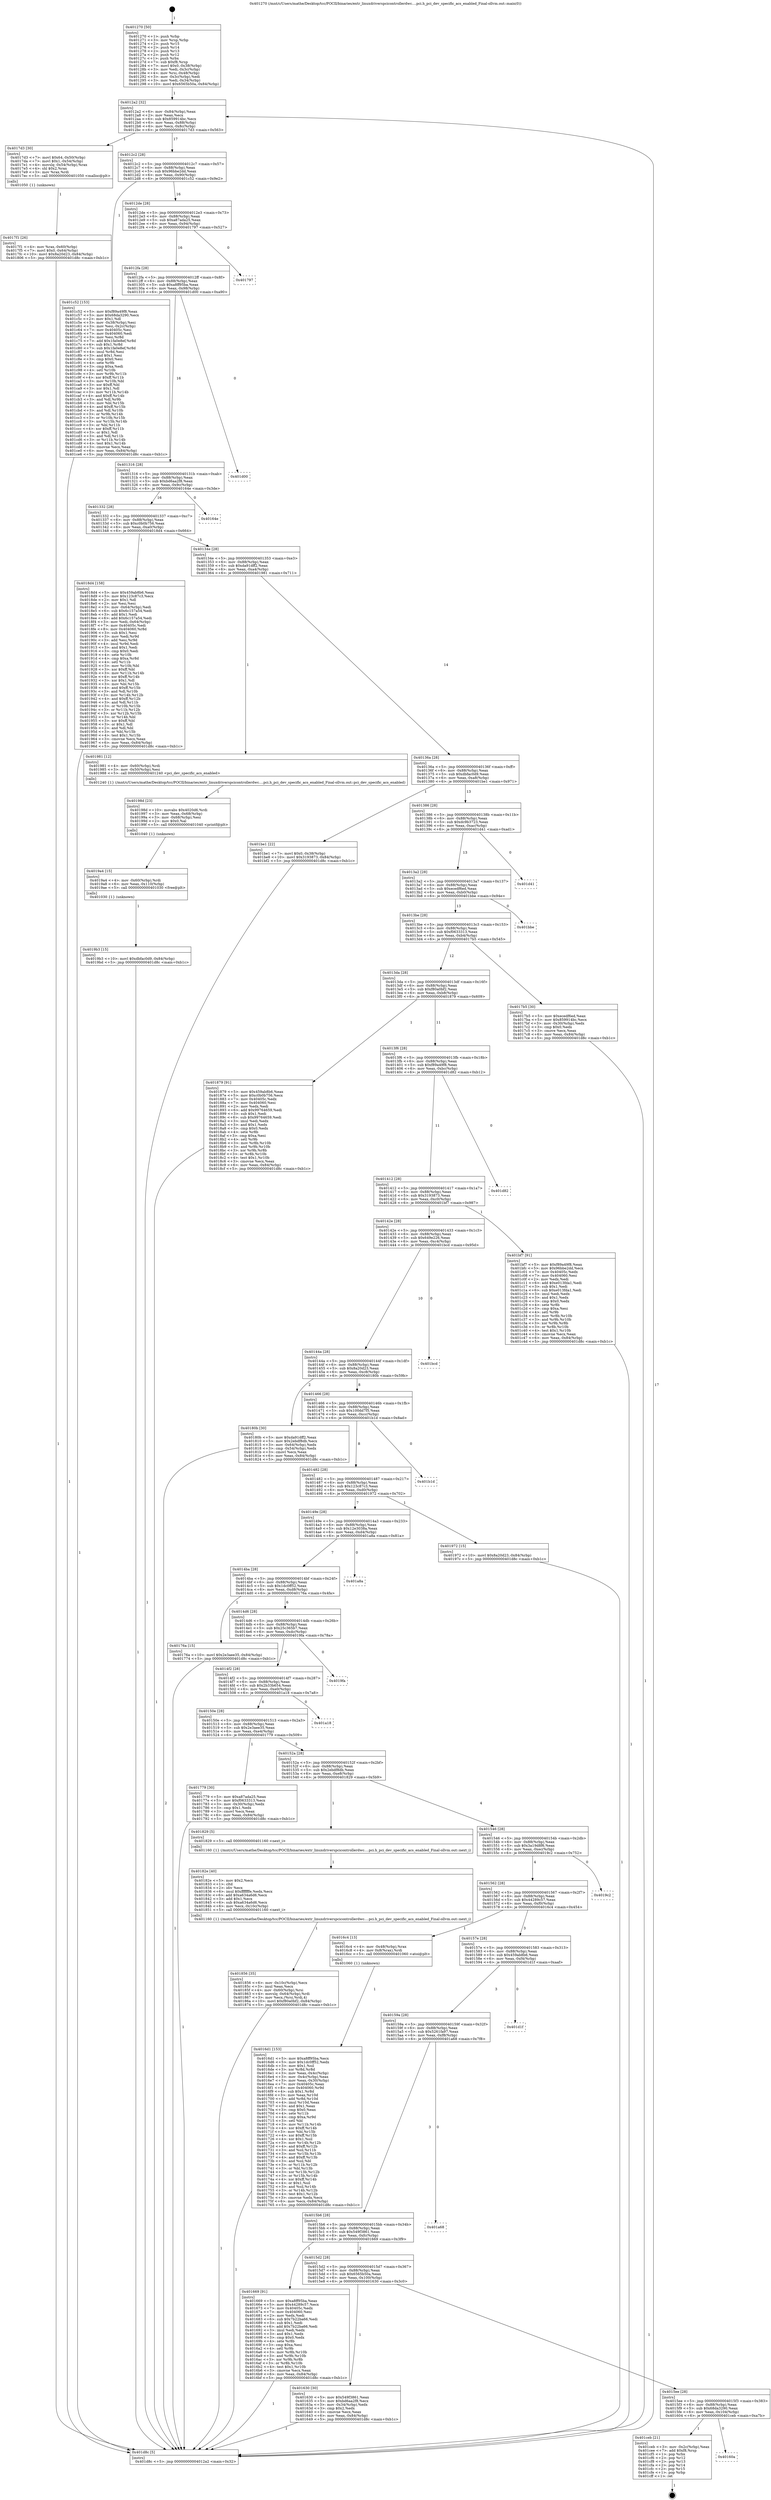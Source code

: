 digraph "0x401270" {
  label = "0x401270 (/mnt/c/Users/mathe/Desktop/tcc/POCII/binaries/extr_linuxdriverspcicontrollerdwc....pci.h_pci_dev_specific_acs_enabled_Final-ollvm.out::main(0))"
  labelloc = "t"
  node[shape=record]

  Entry [label="",width=0.3,height=0.3,shape=circle,fillcolor=black,style=filled]
  "0x4012a2" [label="{
     0x4012a2 [32]\l
     | [instrs]\l
     &nbsp;&nbsp;0x4012a2 \<+6\>: mov -0x84(%rbp),%eax\l
     &nbsp;&nbsp;0x4012a8 \<+2\>: mov %eax,%ecx\l
     &nbsp;&nbsp;0x4012aa \<+6\>: sub $0x859914bc,%ecx\l
     &nbsp;&nbsp;0x4012b0 \<+6\>: mov %eax,-0x88(%rbp)\l
     &nbsp;&nbsp;0x4012b6 \<+6\>: mov %ecx,-0x8c(%rbp)\l
     &nbsp;&nbsp;0x4012bc \<+6\>: je 00000000004017d3 \<main+0x563\>\l
  }"]
  "0x4017d3" [label="{
     0x4017d3 [30]\l
     | [instrs]\l
     &nbsp;&nbsp;0x4017d3 \<+7\>: movl $0x64,-0x50(%rbp)\l
     &nbsp;&nbsp;0x4017da \<+7\>: movl $0x1,-0x54(%rbp)\l
     &nbsp;&nbsp;0x4017e1 \<+4\>: movslq -0x54(%rbp),%rax\l
     &nbsp;&nbsp;0x4017e5 \<+4\>: shl $0x2,%rax\l
     &nbsp;&nbsp;0x4017e9 \<+3\>: mov %rax,%rdi\l
     &nbsp;&nbsp;0x4017ec \<+5\>: call 0000000000401050 \<malloc@plt\>\l
     | [calls]\l
     &nbsp;&nbsp;0x401050 \{1\} (unknown)\l
  }"]
  "0x4012c2" [label="{
     0x4012c2 [28]\l
     | [instrs]\l
     &nbsp;&nbsp;0x4012c2 \<+5\>: jmp 00000000004012c7 \<main+0x57\>\l
     &nbsp;&nbsp;0x4012c7 \<+6\>: mov -0x88(%rbp),%eax\l
     &nbsp;&nbsp;0x4012cd \<+5\>: sub $0x96bbe2dd,%eax\l
     &nbsp;&nbsp;0x4012d2 \<+6\>: mov %eax,-0x90(%rbp)\l
     &nbsp;&nbsp;0x4012d8 \<+6\>: je 0000000000401c52 \<main+0x9e2\>\l
  }"]
  Exit [label="",width=0.3,height=0.3,shape=circle,fillcolor=black,style=filled,peripheries=2]
  "0x401c52" [label="{
     0x401c52 [153]\l
     | [instrs]\l
     &nbsp;&nbsp;0x401c52 \<+5\>: mov $0xf89a49f8,%eax\l
     &nbsp;&nbsp;0x401c57 \<+5\>: mov $0x68da3290,%ecx\l
     &nbsp;&nbsp;0x401c5c \<+2\>: mov $0x1,%dl\l
     &nbsp;&nbsp;0x401c5e \<+3\>: mov -0x38(%rbp),%esi\l
     &nbsp;&nbsp;0x401c61 \<+3\>: mov %esi,-0x2c(%rbp)\l
     &nbsp;&nbsp;0x401c64 \<+7\>: mov 0x40405c,%esi\l
     &nbsp;&nbsp;0x401c6b \<+7\>: mov 0x404060,%edi\l
     &nbsp;&nbsp;0x401c72 \<+3\>: mov %esi,%r8d\l
     &nbsp;&nbsp;0x401c75 \<+7\>: add $0x1fa0e8ef,%r8d\l
     &nbsp;&nbsp;0x401c7c \<+4\>: sub $0x1,%r8d\l
     &nbsp;&nbsp;0x401c80 \<+7\>: sub $0x1fa0e8ef,%r8d\l
     &nbsp;&nbsp;0x401c87 \<+4\>: imul %r8d,%esi\l
     &nbsp;&nbsp;0x401c8b \<+3\>: and $0x1,%esi\l
     &nbsp;&nbsp;0x401c8e \<+3\>: cmp $0x0,%esi\l
     &nbsp;&nbsp;0x401c91 \<+4\>: sete %r9b\l
     &nbsp;&nbsp;0x401c95 \<+3\>: cmp $0xa,%edi\l
     &nbsp;&nbsp;0x401c98 \<+4\>: setl %r10b\l
     &nbsp;&nbsp;0x401c9c \<+3\>: mov %r9b,%r11b\l
     &nbsp;&nbsp;0x401c9f \<+4\>: xor $0xff,%r11b\l
     &nbsp;&nbsp;0x401ca3 \<+3\>: mov %r10b,%bl\l
     &nbsp;&nbsp;0x401ca6 \<+3\>: xor $0xff,%bl\l
     &nbsp;&nbsp;0x401ca9 \<+3\>: xor $0x1,%dl\l
     &nbsp;&nbsp;0x401cac \<+3\>: mov %r11b,%r14b\l
     &nbsp;&nbsp;0x401caf \<+4\>: and $0xff,%r14b\l
     &nbsp;&nbsp;0x401cb3 \<+3\>: and %dl,%r9b\l
     &nbsp;&nbsp;0x401cb6 \<+3\>: mov %bl,%r15b\l
     &nbsp;&nbsp;0x401cb9 \<+4\>: and $0xff,%r15b\l
     &nbsp;&nbsp;0x401cbd \<+3\>: and %dl,%r10b\l
     &nbsp;&nbsp;0x401cc0 \<+3\>: or %r9b,%r14b\l
     &nbsp;&nbsp;0x401cc3 \<+3\>: or %r10b,%r15b\l
     &nbsp;&nbsp;0x401cc6 \<+3\>: xor %r15b,%r14b\l
     &nbsp;&nbsp;0x401cc9 \<+3\>: or %bl,%r11b\l
     &nbsp;&nbsp;0x401ccc \<+4\>: xor $0xff,%r11b\l
     &nbsp;&nbsp;0x401cd0 \<+3\>: or $0x1,%dl\l
     &nbsp;&nbsp;0x401cd3 \<+3\>: and %dl,%r11b\l
     &nbsp;&nbsp;0x401cd6 \<+3\>: or %r11b,%r14b\l
     &nbsp;&nbsp;0x401cd9 \<+4\>: test $0x1,%r14b\l
     &nbsp;&nbsp;0x401cdd \<+3\>: cmovne %ecx,%eax\l
     &nbsp;&nbsp;0x401ce0 \<+6\>: mov %eax,-0x84(%rbp)\l
     &nbsp;&nbsp;0x401ce6 \<+5\>: jmp 0000000000401d8c \<main+0xb1c\>\l
  }"]
  "0x4012de" [label="{
     0x4012de [28]\l
     | [instrs]\l
     &nbsp;&nbsp;0x4012de \<+5\>: jmp 00000000004012e3 \<main+0x73\>\l
     &nbsp;&nbsp;0x4012e3 \<+6\>: mov -0x88(%rbp),%eax\l
     &nbsp;&nbsp;0x4012e9 \<+5\>: sub $0xa87ada25,%eax\l
     &nbsp;&nbsp;0x4012ee \<+6\>: mov %eax,-0x94(%rbp)\l
     &nbsp;&nbsp;0x4012f4 \<+6\>: je 0000000000401797 \<main+0x527\>\l
  }"]
  "0x40160a" [label="{
     0x40160a\l
  }", style=dashed]
  "0x401797" [label="{
     0x401797\l
  }", style=dashed]
  "0x4012fa" [label="{
     0x4012fa [28]\l
     | [instrs]\l
     &nbsp;&nbsp;0x4012fa \<+5\>: jmp 00000000004012ff \<main+0x8f\>\l
     &nbsp;&nbsp;0x4012ff \<+6\>: mov -0x88(%rbp),%eax\l
     &nbsp;&nbsp;0x401305 \<+5\>: sub $0xa8ff95ba,%eax\l
     &nbsp;&nbsp;0x40130a \<+6\>: mov %eax,-0x98(%rbp)\l
     &nbsp;&nbsp;0x401310 \<+6\>: je 0000000000401d00 \<main+0xa90\>\l
  }"]
  "0x401ceb" [label="{
     0x401ceb [21]\l
     | [instrs]\l
     &nbsp;&nbsp;0x401ceb \<+3\>: mov -0x2c(%rbp),%eax\l
     &nbsp;&nbsp;0x401cee \<+7\>: add $0xf8,%rsp\l
     &nbsp;&nbsp;0x401cf5 \<+1\>: pop %rbx\l
     &nbsp;&nbsp;0x401cf6 \<+2\>: pop %r12\l
     &nbsp;&nbsp;0x401cf8 \<+2\>: pop %r13\l
     &nbsp;&nbsp;0x401cfa \<+2\>: pop %r14\l
     &nbsp;&nbsp;0x401cfc \<+2\>: pop %r15\l
     &nbsp;&nbsp;0x401cfe \<+1\>: pop %rbp\l
     &nbsp;&nbsp;0x401cff \<+1\>: ret\l
  }"]
  "0x401d00" [label="{
     0x401d00\l
  }", style=dashed]
  "0x401316" [label="{
     0x401316 [28]\l
     | [instrs]\l
     &nbsp;&nbsp;0x401316 \<+5\>: jmp 000000000040131b \<main+0xab\>\l
     &nbsp;&nbsp;0x40131b \<+6\>: mov -0x88(%rbp),%eax\l
     &nbsp;&nbsp;0x401321 \<+5\>: sub $0xbd6aa2f8,%eax\l
     &nbsp;&nbsp;0x401326 \<+6\>: mov %eax,-0x9c(%rbp)\l
     &nbsp;&nbsp;0x40132c \<+6\>: je 000000000040164e \<main+0x3de\>\l
  }"]
  "0x4019b3" [label="{
     0x4019b3 [15]\l
     | [instrs]\l
     &nbsp;&nbsp;0x4019b3 \<+10\>: movl $0xdbfac0d9,-0x84(%rbp)\l
     &nbsp;&nbsp;0x4019bd \<+5\>: jmp 0000000000401d8c \<main+0xb1c\>\l
  }"]
  "0x40164e" [label="{
     0x40164e\l
  }", style=dashed]
  "0x401332" [label="{
     0x401332 [28]\l
     | [instrs]\l
     &nbsp;&nbsp;0x401332 \<+5\>: jmp 0000000000401337 \<main+0xc7\>\l
     &nbsp;&nbsp;0x401337 \<+6\>: mov -0x88(%rbp),%eax\l
     &nbsp;&nbsp;0x40133d \<+5\>: sub $0xc0b0b756,%eax\l
     &nbsp;&nbsp;0x401342 \<+6\>: mov %eax,-0xa0(%rbp)\l
     &nbsp;&nbsp;0x401348 \<+6\>: je 00000000004018d4 \<main+0x664\>\l
  }"]
  "0x4019a4" [label="{
     0x4019a4 [15]\l
     | [instrs]\l
     &nbsp;&nbsp;0x4019a4 \<+4\>: mov -0x60(%rbp),%rdi\l
     &nbsp;&nbsp;0x4019a8 \<+6\>: mov %eax,-0x110(%rbp)\l
     &nbsp;&nbsp;0x4019ae \<+5\>: call 0000000000401030 \<free@plt\>\l
     | [calls]\l
     &nbsp;&nbsp;0x401030 \{1\} (unknown)\l
  }"]
  "0x4018d4" [label="{
     0x4018d4 [158]\l
     | [instrs]\l
     &nbsp;&nbsp;0x4018d4 \<+5\>: mov $0x459ab8b6,%eax\l
     &nbsp;&nbsp;0x4018d9 \<+5\>: mov $0x123c87c3,%ecx\l
     &nbsp;&nbsp;0x4018de \<+2\>: mov $0x1,%dl\l
     &nbsp;&nbsp;0x4018e0 \<+2\>: xor %esi,%esi\l
     &nbsp;&nbsp;0x4018e2 \<+3\>: mov -0x64(%rbp),%edi\l
     &nbsp;&nbsp;0x4018e5 \<+6\>: sub $0x6c157a54,%edi\l
     &nbsp;&nbsp;0x4018eb \<+3\>: add $0x1,%edi\l
     &nbsp;&nbsp;0x4018ee \<+6\>: add $0x6c157a54,%edi\l
     &nbsp;&nbsp;0x4018f4 \<+3\>: mov %edi,-0x64(%rbp)\l
     &nbsp;&nbsp;0x4018f7 \<+7\>: mov 0x40405c,%edi\l
     &nbsp;&nbsp;0x4018fe \<+8\>: mov 0x404060,%r8d\l
     &nbsp;&nbsp;0x401906 \<+3\>: sub $0x1,%esi\l
     &nbsp;&nbsp;0x401909 \<+3\>: mov %edi,%r9d\l
     &nbsp;&nbsp;0x40190c \<+3\>: add %esi,%r9d\l
     &nbsp;&nbsp;0x40190f \<+4\>: imul %r9d,%edi\l
     &nbsp;&nbsp;0x401913 \<+3\>: and $0x1,%edi\l
     &nbsp;&nbsp;0x401916 \<+3\>: cmp $0x0,%edi\l
     &nbsp;&nbsp;0x401919 \<+4\>: sete %r10b\l
     &nbsp;&nbsp;0x40191d \<+4\>: cmp $0xa,%r8d\l
     &nbsp;&nbsp;0x401921 \<+4\>: setl %r11b\l
     &nbsp;&nbsp;0x401925 \<+3\>: mov %r10b,%bl\l
     &nbsp;&nbsp;0x401928 \<+3\>: xor $0xff,%bl\l
     &nbsp;&nbsp;0x40192b \<+3\>: mov %r11b,%r14b\l
     &nbsp;&nbsp;0x40192e \<+4\>: xor $0xff,%r14b\l
     &nbsp;&nbsp;0x401932 \<+3\>: xor $0x1,%dl\l
     &nbsp;&nbsp;0x401935 \<+3\>: mov %bl,%r15b\l
     &nbsp;&nbsp;0x401938 \<+4\>: and $0xff,%r15b\l
     &nbsp;&nbsp;0x40193c \<+3\>: and %dl,%r10b\l
     &nbsp;&nbsp;0x40193f \<+3\>: mov %r14b,%r12b\l
     &nbsp;&nbsp;0x401942 \<+4\>: and $0xff,%r12b\l
     &nbsp;&nbsp;0x401946 \<+3\>: and %dl,%r11b\l
     &nbsp;&nbsp;0x401949 \<+3\>: or %r10b,%r15b\l
     &nbsp;&nbsp;0x40194c \<+3\>: or %r11b,%r12b\l
     &nbsp;&nbsp;0x40194f \<+3\>: xor %r12b,%r15b\l
     &nbsp;&nbsp;0x401952 \<+3\>: or %r14b,%bl\l
     &nbsp;&nbsp;0x401955 \<+3\>: xor $0xff,%bl\l
     &nbsp;&nbsp;0x401958 \<+3\>: or $0x1,%dl\l
     &nbsp;&nbsp;0x40195b \<+2\>: and %dl,%bl\l
     &nbsp;&nbsp;0x40195d \<+3\>: or %bl,%r15b\l
     &nbsp;&nbsp;0x401960 \<+4\>: test $0x1,%r15b\l
     &nbsp;&nbsp;0x401964 \<+3\>: cmovne %ecx,%eax\l
     &nbsp;&nbsp;0x401967 \<+6\>: mov %eax,-0x84(%rbp)\l
     &nbsp;&nbsp;0x40196d \<+5\>: jmp 0000000000401d8c \<main+0xb1c\>\l
  }"]
  "0x40134e" [label="{
     0x40134e [28]\l
     | [instrs]\l
     &nbsp;&nbsp;0x40134e \<+5\>: jmp 0000000000401353 \<main+0xe3\>\l
     &nbsp;&nbsp;0x401353 \<+6\>: mov -0x88(%rbp),%eax\l
     &nbsp;&nbsp;0x401359 \<+5\>: sub $0xda91dff2,%eax\l
     &nbsp;&nbsp;0x40135e \<+6\>: mov %eax,-0xa4(%rbp)\l
     &nbsp;&nbsp;0x401364 \<+6\>: je 0000000000401981 \<main+0x711\>\l
  }"]
  "0x40198d" [label="{
     0x40198d [23]\l
     | [instrs]\l
     &nbsp;&nbsp;0x40198d \<+10\>: movabs $0x4020d6,%rdi\l
     &nbsp;&nbsp;0x401997 \<+3\>: mov %eax,-0x68(%rbp)\l
     &nbsp;&nbsp;0x40199a \<+3\>: mov -0x68(%rbp),%esi\l
     &nbsp;&nbsp;0x40199d \<+2\>: mov $0x0,%al\l
     &nbsp;&nbsp;0x40199f \<+5\>: call 0000000000401040 \<printf@plt\>\l
     | [calls]\l
     &nbsp;&nbsp;0x401040 \{1\} (unknown)\l
  }"]
  "0x401981" [label="{
     0x401981 [12]\l
     | [instrs]\l
     &nbsp;&nbsp;0x401981 \<+4\>: mov -0x60(%rbp),%rdi\l
     &nbsp;&nbsp;0x401985 \<+3\>: mov -0x50(%rbp),%esi\l
     &nbsp;&nbsp;0x401988 \<+5\>: call 0000000000401240 \<pci_dev_specific_acs_enabled\>\l
     | [calls]\l
     &nbsp;&nbsp;0x401240 \{1\} (/mnt/c/Users/mathe/Desktop/tcc/POCII/binaries/extr_linuxdriverspcicontrollerdwc....pci.h_pci_dev_specific_acs_enabled_Final-ollvm.out::pci_dev_specific_acs_enabled)\l
  }"]
  "0x40136a" [label="{
     0x40136a [28]\l
     | [instrs]\l
     &nbsp;&nbsp;0x40136a \<+5\>: jmp 000000000040136f \<main+0xff\>\l
     &nbsp;&nbsp;0x40136f \<+6\>: mov -0x88(%rbp),%eax\l
     &nbsp;&nbsp;0x401375 \<+5\>: sub $0xdbfac0d9,%eax\l
     &nbsp;&nbsp;0x40137a \<+6\>: mov %eax,-0xa8(%rbp)\l
     &nbsp;&nbsp;0x401380 \<+6\>: je 0000000000401be1 \<main+0x971\>\l
  }"]
  "0x401856" [label="{
     0x401856 [35]\l
     | [instrs]\l
     &nbsp;&nbsp;0x401856 \<+6\>: mov -0x10c(%rbp),%ecx\l
     &nbsp;&nbsp;0x40185c \<+3\>: imul %eax,%ecx\l
     &nbsp;&nbsp;0x40185f \<+4\>: mov -0x60(%rbp),%rsi\l
     &nbsp;&nbsp;0x401863 \<+4\>: movslq -0x64(%rbp),%rdi\l
     &nbsp;&nbsp;0x401867 \<+3\>: mov %ecx,(%rsi,%rdi,4)\l
     &nbsp;&nbsp;0x40186a \<+10\>: movl $0xf80a0bf2,-0x84(%rbp)\l
     &nbsp;&nbsp;0x401874 \<+5\>: jmp 0000000000401d8c \<main+0xb1c\>\l
  }"]
  "0x401be1" [label="{
     0x401be1 [22]\l
     | [instrs]\l
     &nbsp;&nbsp;0x401be1 \<+7\>: movl $0x0,-0x38(%rbp)\l
     &nbsp;&nbsp;0x401be8 \<+10\>: movl $0x3193873,-0x84(%rbp)\l
     &nbsp;&nbsp;0x401bf2 \<+5\>: jmp 0000000000401d8c \<main+0xb1c\>\l
  }"]
  "0x401386" [label="{
     0x401386 [28]\l
     | [instrs]\l
     &nbsp;&nbsp;0x401386 \<+5\>: jmp 000000000040138b \<main+0x11b\>\l
     &nbsp;&nbsp;0x40138b \<+6\>: mov -0x88(%rbp),%eax\l
     &nbsp;&nbsp;0x401391 \<+5\>: sub $0xdc9b3723,%eax\l
     &nbsp;&nbsp;0x401396 \<+6\>: mov %eax,-0xac(%rbp)\l
     &nbsp;&nbsp;0x40139c \<+6\>: je 0000000000401d41 \<main+0xad1\>\l
  }"]
  "0x40182e" [label="{
     0x40182e [40]\l
     | [instrs]\l
     &nbsp;&nbsp;0x40182e \<+5\>: mov $0x2,%ecx\l
     &nbsp;&nbsp;0x401833 \<+1\>: cltd\l
     &nbsp;&nbsp;0x401834 \<+2\>: idiv %ecx\l
     &nbsp;&nbsp;0x401836 \<+6\>: imul $0xfffffffe,%edx,%ecx\l
     &nbsp;&nbsp;0x40183c \<+6\>: add $0xa634a6d6,%ecx\l
     &nbsp;&nbsp;0x401842 \<+3\>: add $0x1,%ecx\l
     &nbsp;&nbsp;0x401845 \<+6\>: sub $0xa634a6d6,%ecx\l
     &nbsp;&nbsp;0x40184b \<+6\>: mov %ecx,-0x10c(%rbp)\l
     &nbsp;&nbsp;0x401851 \<+5\>: call 0000000000401160 \<next_i\>\l
     | [calls]\l
     &nbsp;&nbsp;0x401160 \{1\} (/mnt/c/Users/mathe/Desktop/tcc/POCII/binaries/extr_linuxdriverspcicontrollerdwc....pci.h_pci_dev_specific_acs_enabled_Final-ollvm.out::next_i)\l
  }"]
  "0x401d41" [label="{
     0x401d41\l
  }", style=dashed]
  "0x4013a2" [label="{
     0x4013a2 [28]\l
     | [instrs]\l
     &nbsp;&nbsp;0x4013a2 \<+5\>: jmp 00000000004013a7 \<main+0x137\>\l
     &nbsp;&nbsp;0x4013a7 \<+6\>: mov -0x88(%rbp),%eax\l
     &nbsp;&nbsp;0x4013ad \<+5\>: sub $0xecedf6ed,%eax\l
     &nbsp;&nbsp;0x4013b2 \<+6\>: mov %eax,-0xb0(%rbp)\l
     &nbsp;&nbsp;0x4013b8 \<+6\>: je 0000000000401bbe \<main+0x94e\>\l
  }"]
  "0x4017f1" [label="{
     0x4017f1 [26]\l
     | [instrs]\l
     &nbsp;&nbsp;0x4017f1 \<+4\>: mov %rax,-0x60(%rbp)\l
     &nbsp;&nbsp;0x4017f5 \<+7\>: movl $0x0,-0x64(%rbp)\l
     &nbsp;&nbsp;0x4017fc \<+10\>: movl $0x8a20d23,-0x84(%rbp)\l
     &nbsp;&nbsp;0x401806 \<+5\>: jmp 0000000000401d8c \<main+0xb1c\>\l
  }"]
  "0x401bbe" [label="{
     0x401bbe\l
  }", style=dashed]
  "0x4013be" [label="{
     0x4013be [28]\l
     | [instrs]\l
     &nbsp;&nbsp;0x4013be \<+5\>: jmp 00000000004013c3 \<main+0x153\>\l
     &nbsp;&nbsp;0x4013c3 \<+6\>: mov -0x88(%rbp),%eax\l
     &nbsp;&nbsp;0x4013c9 \<+5\>: sub $0xf0633313,%eax\l
     &nbsp;&nbsp;0x4013ce \<+6\>: mov %eax,-0xb4(%rbp)\l
     &nbsp;&nbsp;0x4013d4 \<+6\>: je 00000000004017b5 \<main+0x545\>\l
  }"]
  "0x4016d1" [label="{
     0x4016d1 [153]\l
     | [instrs]\l
     &nbsp;&nbsp;0x4016d1 \<+5\>: mov $0xa8ff95ba,%ecx\l
     &nbsp;&nbsp;0x4016d6 \<+5\>: mov $0x1dc0ff52,%edx\l
     &nbsp;&nbsp;0x4016db \<+3\>: mov $0x1,%sil\l
     &nbsp;&nbsp;0x4016de \<+3\>: xor %r8d,%r8d\l
     &nbsp;&nbsp;0x4016e1 \<+3\>: mov %eax,-0x4c(%rbp)\l
     &nbsp;&nbsp;0x4016e4 \<+3\>: mov -0x4c(%rbp),%eax\l
     &nbsp;&nbsp;0x4016e7 \<+3\>: mov %eax,-0x30(%rbp)\l
     &nbsp;&nbsp;0x4016ea \<+7\>: mov 0x40405c,%eax\l
     &nbsp;&nbsp;0x4016f1 \<+8\>: mov 0x404060,%r9d\l
     &nbsp;&nbsp;0x4016f9 \<+4\>: sub $0x1,%r8d\l
     &nbsp;&nbsp;0x4016fd \<+3\>: mov %eax,%r10d\l
     &nbsp;&nbsp;0x401700 \<+3\>: add %r8d,%r10d\l
     &nbsp;&nbsp;0x401703 \<+4\>: imul %r10d,%eax\l
     &nbsp;&nbsp;0x401707 \<+3\>: and $0x1,%eax\l
     &nbsp;&nbsp;0x40170a \<+3\>: cmp $0x0,%eax\l
     &nbsp;&nbsp;0x40170d \<+4\>: sete %r11b\l
     &nbsp;&nbsp;0x401711 \<+4\>: cmp $0xa,%r9d\l
     &nbsp;&nbsp;0x401715 \<+3\>: setl %bl\l
     &nbsp;&nbsp;0x401718 \<+3\>: mov %r11b,%r14b\l
     &nbsp;&nbsp;0x40171b \<+4\>: xor $0xff,%r14b\l
     &nbsp;&nbsp;0x40171f \<+3\>: mov %bl,%r15b\l
     &nbsp;&nbsp;0x401722 \<+4\>: xor $0xff,%r15b\l
     &nbsp;&nbsp;0x401726 \<+4\>: xor $0x1,%sil\l
     &nbsp;&nbsp;0x40172a \<+3\>: mov %r14b,%r12b\l
     &nbsp;&nbsp;0x40172d \<+4\>: and $0xff,%r12b\l
     &nbsp;&nbsp;0x401731 \<+3\>: and %sil,%r11b\l
     &nbsp;&nbsp;0x401734 \<+3\>: mov %r15b,%r13b\l
     &nbsp;&nbsp;0x401737 \<+4\>: and $0xff,%r13b\l
     &nbsp;&nbsp;0x40173b \<+3\>: and %sil,%bl\l
     &nbsp;&nbsp;0x40173e \<+3\>: or %r11b,%r12b\l
     &nbsp;&nbsp;0x401741 \<+3\>: or %bl,%r13b\l
     &nbsp;&nbsp;0x401744 \<+3\>: xor %r13b,%r12b\l
     &nbsp;&nbsp;0x401747 \<+3\>: or %r15b,%r14b\l
     &nbsp;&nbsp;0x40174a \<+4\>: xor $0xff,%r14b\l
     &nbsp;&nbsp;0x40174e \<+4\>: or $0x1,%sil\l
     &nbsp;&nbsp;0x401752 \<+3\>: and %sil,%r14b\l
     &nbsp;&nbsp;0x401755 \<+3\>: or %r14b,%r12b\l
     &nbsp;&nbsp;0x401758 \<+4\>: test $0x1,%r12b\l
     &nbsp;&nbsp;0x40175c \<+3\>: cmovne %edx,%ecx\l
     &nbsp;&nbsp;0x40175f \<+6\>: mov %ecx,-0x84(%rbp)\l
     &nbsp;&nbsp;0x401765 \<+5\>: jmp 0000000000401d8c \<main+0xb1c\>\l
  }"]
  "0x4017b5" [label="{
     0x4017b5 [30]\l
     | [instrs]\l
     &nbsp;&nbsp;0x4017b5 \<+5\>: mov $0xecedf6ed,%eax\l
     &nbsp;&nbsp;0x4017ba \<+5\>: mov $0x859914bc,%ecx\l
     &nbsp;&nbsp;0x4017bf \<+3\>: mov -0x30(%rbp),%edx\l
     &nbsp;&nbsp;0x4017c2 \<+3\>: cmp $0x0,%edx\l
     &nbsp;&nbsp;0x4017c5 \<+3\>: cmove %ecx,%eax\l
     &nbsp;&nbsp;0x4017c8 \<+6\>: mov %eax,-0x84(%rbp)\l
     &nbsp;&nbsp;0x4017ce \<+5\>: jmp 0000000000401d8c \<main+0xb1c\>\l
  }"]
  "0x4013da" [label="{
     0x4013da [28]\l
     | [instrs]\l
     &nbsp;&nbsp;0x4013da \<+5\>: jmp 00000000004013df \<main+0x16f\>\l
     &nbsp;&nbsp;0x4013df \<+6\>: mov -0x88(%rbp),%eax\l
     &nbsp;&nbsp;0x4013e5 \<+5\>: sub $0xf80a0bf2,%eax\l
     &nbsp;&nbsp;0x4013ea \<+6\>: mov %eax,-0xb8(%rbp)\l
     &nbsp;&nbsp;0x4013f0 \<+6\>: je 0000000000401879 \<main+0x609\>\l
  }"]
  "0x401270" [label="{
     0x401270 [50]\l
     | [instrs]\l
     &nbsp;&nbsp;0x401270 \<+1\>: push %rbp\l
     &nbsp;&nbsp;0x401271 \<+3\>: mov %rsp,%rbp\l
     &nbsp;&nbsp;0x401274 \<+2\>: push %r15\l
     &nbsp;&nbsp;0x401276 \<+2\>: push %r14\l
     &nbsp;&nbsp;0x401278 \<+2\>: push %r13\l
     &nbsp;&nbsp;0x40127a \<+2\>: push %r12\l
     &nbsp;&nbsp;0x40127c \<+1\>: push %rbx\l
     &nbsp;&nbsp;0x40127d \<+7\>: sub $0xf8,%rsp\l
     &nbsp;&nbsp;0x401284 \<+7\>: movl $0x0,-0x38(%rbp)\l
     &nbsp;&nbsp;0x40128b \<+3\>: mov %edi,-0x3c(%rbp)\l
     &nbsp;&nbsp;0x40128e \<+4\>: mov %rsi,-0x48(%rbp)\l
     &nbsp;&nbsp;0x401292 \<+3\>: mov -0x3c(%rbp),%edi\l
     &nbsp;&nbsp;0x401295 \<+3\>: mov %edi,-0x34(%rbp)\l
     &nbsp;&nbsp;0x401298 \<+10\>: movl $0x6565b50a,-0x84(%rbp)\l
  }"]
  "0x401879" [label="{
     0x401879 [91]\l
     | [instrs]\l
     &nbsp;&nbsp;0x401879 \<+5\>: mov $0x459ab8b6,%eax\l
     &nbsp;&nbsp;0x40187e \<+5\>: mov $0xc0b0b756,%ecx\l
     &nbsp;&nbsp;0x401883 \<+7\>: mov 0x40405c,%edx\l
     &nbsp;&nbsp;0x40188a \<+7\>: mov 0x404060,%esi\l
     &nbsp;&nbsp;0x401891 \<+2\>: mov %edx,%edi\l
     &nbsp;&nbsp;0x401893 \<+6\>: add $0x99764659,%edi\l
     &nbsp;&nbsp;0x401899 \<+3\>: sub $0x1,%edi\l
     &nbsp;&nbsp;0x40189c \<+6\>: sub $0x99764659,%edi\l
     &nbsp;&nbsp;0x4018a2 \<+3\>: imul %edi,%edx\l
     &nbsp;&nbsp;0x4018a5 \<+3\>: and $0x1,%edx\l
     &nbsp;&nbsp;0x4018a8 \<+3\>: cmp $0x0,%edx\l
     &nbsp;&nbsp;0x4018ab \<+4\>: sete %r8b\l
     &nbsp;&nbsp;0x4018af \<+3\>: cmp $0xa,%esi\l
     &nbsp;&nbsp;0x4018b2 \<+4\>: setl %r9b\l
     &nbsp;&nbsp;0x4018b6 \<+3\>: mov %r8b,%r10b\l
     &nbsp;&nbsp;0x4018b9 \<+3\>: and %r9b,%r10b\l
     &nbsp;&nbsp;0x4018bc \<+3\>: xor %r9b,%r8b\l
     &nbsp;&nbsp;0x4018bf \<+3\>: or %r8b,%r10b\l
     &nbsp;&nbsp;0x4018c2 \<+4\>: test $0x1,%r10b\l
     &nbsp;&nbsp;0x4018c6 \<+3\>: cmovne %ecx,%eax\l
     &nbsp;&nbsp;0x4018c9 \<+6\>: mov %eax,-0x84(%rbp)\l
     &nbsp;&nbsp;0x4018cf \<+5\>: jmp 0000000000401d8c \<main+0xb1c\>\l
  }"]
  "0x4013f6" [label="{
     0x4013f6 [28]\l
     | [instrs]\l
     &nbsp;&nbsp;0x4013f6 \<+5\>: jmp 00000000004013fb \<main+0x18b\>\l
     &nbsp;&nbsp;0x4013fb \<+6\>: mov -0x88(%rbp),%eax\l
     &nbsp;&nbsp;0x401401 \<+5\>: sub $0xf89a49f8,%eax\l
     &nbsp;&nbsp;0x401406 \<+6\>: mov %eax,-0xbc(%rbp)\l
     &nbsp;&nbsp;0x40140c \<+6\>: je 0000000000401d82 \<main+0xb12\>\l
  }"]
  "0x401d8c" [label="{
     0x401d8c [5]\l
     | [instrs]\l
     &nbsp;&nbsp;0x401d8c \<+5\>: jmp 00000000004012a2 \<main+0x32\>\l
  }"]
  "0x401d82" [label="{
     0x401d82\l
  }", style=dashed]
  "0x401412" [label="{
     0x401412 [28]\l
     | [instrs]\l
     &nbsp;&nbsp;0x401412 \<+5\>: jmp 0000000000401417 \<main+0x1a7\>\l
     &nbsp;&nbsp;0x401417 \<+6\>: mov -0x88(%rbp),%eax\l
     &nbsp;&nbsp;0x40141d \<+5\>: sub $0x3193873,%eax\l
     &nbsp;&nbsp;0x401422 \<+6\>: mov %eax,-0xc0(%rbp)\l
     &nbsp;&nbsp;0x401428 \<+6\>: je 0000000000401bf7 \<main+0x987\>\l
  }"]
  "0x4015ee" [label="{
     0x4015ee [28]\l
     | [instrs]\l
     &nbsp;&nbsp;0x4015ee \<+5\>: jmp 00000000004015f3 \<main+0x383\>\l
     &nbsp;&nbsp;0x4015f3 \<+6\>: mov -0x88(%rbp),%eax\l
     &nbsp;&nbsp;0x4015f9 \<+5\>: sub $0x68da3290,%eax\l
     &nbsp;&nbsp;0x4015fe \<+6\>: mov %eax,-0x104(%rbp)\l
     &nbsp;&nbsp;0x401604 \<+6\>: je 0000000000401ceb \<main+0xa7b\>\l
  }"]
  "0x401bf7" [label="{
     0x401bf7 [91]\l
     | [instrs]\l
     &nbsp;&nbsp;0x401bf7 \<+5\>: mov $0xf89a49f8,%eax\l
     &nbsp;&nbsp;0x401bfc \<+5\>: mov $0x96bbe2dd,%ecx\l
     &nbsp;&nbsp;0x401c01 \<+7\>: mov 0x40405c,%edx\l
     &nbsp;&nbsp;0x401c08 \<+7\>: mov 0x404060,%esi\l
     &nbsp;&nbsp;0x401c0f \<+2\>: mov %edx,%edi\l
     &nbsp;&nbsp;0x401c11 \<+6\>: add $0xe013fda1,%edi\l
     &nbsp;&nbsp;0x401c17 \<+3\>: sub $0x1,%edi\l
     &nbsp;&nbsp;0x401c1a \<+6\>: sub $0xe013fda1,%edi\l
     &nbsp;&nbsp;0x401c20 \<+3\>: imul %edi,%edx\l
     &nbsp;&nbsp;0x401c23 \<+3\>: and $0x1,%edx\l
     &nbsp;&nbsp;0x401c26 \<+3\>: cmp $0x0,%edx\l
     &nbsp;&nbsp;0x401c29 \<+4\>: sete %r8b\l
     &nbsp;&nbsp;0x401c2d \<+3\>: cmp $0xa,%esi\l
     &nbsp;&nbsp;0x401c30 \<+4\>: setl %r9b\l
     &nbsp;&nbsp;0x401c34 \<+3\>: mov %r8b,%r10b\l
     &nbsp;&nbsp;0x401c37 \<+3\>: and %r9b,%r10b\l
     &nbsp;&nbsp;0x401c3a \<+3\>: xor %r9b,%r8b\l
     &nbsp;&nbsp;0x401c3d \<+3\>: or %r8b,%r10b\l
     &nbsp;&nbsp;0x401c40 \<+4\>: test $0x1,%r10b\l
     &nbsp;&nbsp;0x401c44 \<+3\>: cmovne %ecx,%eax\l
     &nbsp;&nbsp;0x401c47 \<+6\>: mov %eax,-0x84(%rbp)\l
     &nbsp;&nbsp;0x401c4d \<+5\>: jmp 0000000000401d8c \<main+0xb1c\>\l
  }"]
  "0x40142e" [label="{
     0x40142e [28]\l
     | [instrs]\l
     &nbsp;&nbsp;0x40142e \<+5\>: jmp 0000000000401433 \<main+0x1c3\>\l
     &nbsp;&nbsp;0x401433 \<+6\>: mov -0x88(%rbp),%eax\l
     &nbsp;&nbsp;0x401439 \<+5\>: sub $0x649e226,%eax\l
     &nbsp;&nbsp;0x40143e \<+6\>: mov %eax,-0xc4(%rbp)\l
     &nbsp;&nbsp;0x401444 \<+6\>: je 0000000000401bcd \<main+0x95d\>\l
  }"]
  "0x401630" [label="{
     0x401630 [30]\l
     | [instrs]\l
     &nbsp;&nbsp;0x401630 \<+5\>: mov $0x549f3861,%eax\l
     &nbsp;&nbsp;0x401635 \<+5\>: mov $0xbd6aa2f8,%ecx\l
     &nbsp;&nbsp;0x40163a \<+3\>: mov -0x34(%rbp),%edx\l
     &nbsp;&nbsp;0x40163d \<+3\>: cmp $0x2,%edx\l
     &nbsp;&nbsp;0x401640 \<+3\>: cmovne %ecx,%eax\l
     &nbsp;&nbsp;0x401643 \<+6\>: mov %eax,-0x84(%rbp)\l
     &nbsp;&nbsp;0x401649 \<+5\>: jmp 0000000000401d8c \<main+0xb1c\>\l
  }"]
  "0x401bcd" [label="{
     0x401bcd\l
  }", style=dashed]
  "0x40144a" [label="{
     0x40144a [28]\l
     | [instrs]\l
     &nbsp;&nbsp;0x40144a \<+5\>: jmp 000000000040144f \<main+0x1df\>\l
     &nbsp;&nbsp;0x40144f \<+6\>: mov -0x88(%rbp),%eax\l
     &nbsp;&nbsp;0x401455 \<+5\>: sub $0x8a20d23,%eax\l
     &nbsp;&nbsp;0x40145a \<+6\>: mov %eax,-0xc8(%rbp)\l
     &nbsp;&nbsp;0x401460 \<+6\>: je 000000000040180b \<main+0x59b\>\l
  }"]
  "0x4015d2" [label="{
     0x4015d2 [28]\l
     | [instrs]\l
     &nbsp;&nbsp;0x4015d2 \<+5\>: jmp 00000000004015d7 \<main+0x367\>\l
     &nbsp;&nbsp;0x4015d7 \<+6\>: mov -0x88(%rbp),%eax\l
     &nbsp;&nbsp;0x4015dd \<+5\>: sub $0x6565b50a,%eax\l
     &nbsp;&nbsp;0x4015e2 \<+6\>: mov %eax,-0x100(%rbp)\l
     &nbsp;&nbsp;0x4015e8 \<+6\>: je 0000000000401630 \<main+0x3c0\>\l
  }"]
  "0x40180b" [label="{
     0x40180b [30]\l
     | [instrs]\l
     &nbsp;&nbsp;0x40180b \<+5\>: mov $0xda91dff2,%eax\l
     &nbsp;&nbsp;0x401810 \<+5\>: mov $0x2ebdf8db,%ecx\l
     &nbsp;&nbsp;0x401815 \<+3\>: mov -0x64(%rbp),%edx\l
     &nbsp;&nbsp;0x401818 \<+3\>: cmp -0x54(%rbp),%edx\l
     &nbsp;&nbsp;0x40181b \<+3\>: cmovl %ecx,%eax\l
     &nbsp;&nbsp;0x40181e \<+6\>: mov %eax,-0x84(%rbp)\l
     &nbsp;&nbsp;0x401824 \<+5\>: jmp 0000000000401d8c \<main+0xb1c\>\l
  }"]
  "0x401466" [label="{
     0x401466 [28]\l
     | [instrs]\l
     &nbsp;&nbsp;0x401466 \<+5\>: jmp 000000000040146b \<main+0x1fb\>\l
     &nbsp;&nbsp;0x40146b \<+6\>: mov -0x88(%rbp),%eax\l
     &nbsp;&nbsp;0x401471 \<+5\>: sub $0x100dd7f5,%eax\l
     &nbsp;&nbsp;0x401476 \<+6\>: mov %eax,-0xcc(%rbp)\l
     &nbsp;&nbsp;0x40147c \<+6\>: je 0000000000401b1d \<main+0x8ad\>\l
  }"]
  "0x401669" [label="{
     0x401669 [91]\l
     | [instrs]\l
     &nbsp;&nbsp;0x401669 \<+5\>: mov $0xa8ff95ba,%eax\l
     &nbsp;&nbsp;0x40166e \<+5\>: mov $0x44289c57,%ecx\l
     &nbsp;&nbsp;0x401673 \<+7\>: mov 0x40405c,%edx\l
     &nbsp;&nbsp;0x40167a \<+7\>: mov 0x404060,%esi\l
     &nbsp;&nbsp;0x401681 \<+2\>: mov %edx,%edi\l
     &nbsp;&nbsp;0x401683 \<+6\>: sub $0x7b22ba66,%edi\l
     &nbsp;&nbsp;0x401689 \<+3\>: sub $0x1,%edi\l
     &nbsp;&nbsp;0x40168c \<+6\>: add $0x7b22ba66,%edi\l
     &nbsp;&nbsp;0x401692 \<+3\>: imul %edi,%edx\l
     &nbsp;&nbsp;0x401695 \<+3\>: and $0x1,%edx\l
     &nbsp;&nbsp;0x401698 \<+3\>: cmp $0x0,%edx\l
     &nbsp;&nbsp;0x40169b \<+4\>: sete %r8b\l
     &nbsp;&nbsp;0x40169f \<+3\>: cmp $0xa,%esi\l
     &nbsp;&nbsp;0x4016a2 \<+4\>: setl %r9b\l
     &nbsp;&nbsp;0x4016a6 \<+3\>: mov %r8b,%r10b\l
     &nbsp;&nbsp;0x4016a9 \<+3\>: and %r9b,%r10b\l
     &nbsp;&nbsp;0x4016ac \<+3\>: xor %r9b,%r8b\l
     &nbsp;&nbsp;0x4016af \<+3\>: or %r8b,%r10b\l
     &nbsp;&nbsp;0x4016b2 \<+4\>: test $0x1,%r10b\l
     &nbsp;&nbsp;0x4016b6 \<+3\>: cmovne %ecx,%eax\l
     &nbsp;&nbsp;0x4016b9 \<+6\>: mov %eax,-0x84(%rbp)\l
     &nbsp;&nbsp;0x4016bf \<+5\>: jmp 0000000000401d8c \<main+0xb1c\>\l
  }"]
  "0x401b1d" [label="{
     0x401b1d\l
  }", style=dashed]
  "0x401482" [label="{
     0x401482 [28]\l
     | [instrs]\l
     &nbsp;&nbsp;0x401482 \<+5\>: jmp 0000000000401487 \<main+0x217\>\l
     &nbsp;&nbsp;0x401487 \<+6\>: mov -0x88(%rbp),%eax\l
     &nbsp;&nbsp;0x40148d \<+5\>: sub $0x123c87c3,%eax\l
     &nbsp;&nbsp;0x401492 \<+6\>: mov %eax,-0xd0(%rbp)\l
     &nbsp;&nbsp;0x401498 \<+6\>: je 0000000000401972 \<main+0x702\>\l
  }"]
  "0x4015b6" [label="{
     0x4015b6 [28]\l
     | [instrs]\l
     &nbsp;&nbsp;0x4015b6 \<+5\>: jmp 00000000004015bb \<main+0x34b\>\l
     &nbsp;&nbsp;0x4015bb \<+6\>: mov -0x88(%rbp),%eax\l
     &nbsp;&nbsp;0x4015c1 \<+5\>: sub $0x549f3861,%eax\l
     &nbsp;&nbsp;0x4015c6 \<+6\>: mov %eax,-0xfc(%rbp)\l
     &nbsp;&nbsp;0x4015cc \<+6\>: je 0000000000401669 \<main+0x3f9\>\l
  }"]
  "0x401972" [label="{
     0x401972 [15]\l
     | [instrs]\l
     &nbsp;&nbsp;0x401972 \<+10\>: movl $0x8a20d23,-0x84(%rbp)\l
     &nbsp;&nbsp;0x40197c \<+5\>: jmp 0000000000401d8c \<main+0xb1c\>\l
  }"]
  "0x40149e" [label="{
     0x40149e [28]\l
     | [instrs]\l
     &nbsp;&nbsp;0x40149e \<+5\>: jmp 00000000004014a3 \<main+0x233\>\l
     &nbsp;&nbsp;0x4014a3 \<+6\>: mov -0x88(%rbp),%eax\l
     &nbsp;&nbsp;0x4014a9 \<+5\>: sub $0x12e3038a,%eax\l
     &nbsp;&nbsp;0x4014ae \<+6\>: mov %eax,-0xd4(%rbp)\l
     &nbsp;&nbsp;0x4014b4 \<+6\>: je 0000000000401a8a \<main+0x81a\>\l
  }"]
  "0x401a68" [label="{
     0x401a68\l
  }", style=dashed]
  "0x401a8a" [label="{
     0x401a8a\l
  }", style=dashed]
  "0x4014ba" [label="{
     0x4014ba [28]\l
     | [instrs]\l
     &nbsp;&nbsp;0x4014ba \<+5\>: jmp 00000000004014bf \<main+0x24f\>\l
     &nbsp;&nbsp;0x4014bf \<+6\>: mov -0x88(%rbp),%eax\l
     &nbsp;&nbsp;0x4014c5 \<+5\>: sub $0x1dc0ff52,%eax\l
     &nbsp;&nbsp;0x4014ca \<+6\>: mov %eax,-0xd8(%rbp)\l
     &nbsp;&nbsp;0x4014d0 \<+6\>: je 000000000040176a \<main+0x4fa\>\l
  }"]
  "0x40159a" [label="{
     0x40159a [28]\l
     | [instrs]\l
     &nbsp;&nbsp;0x40159a \<+5\>: jmp 000000000040159f \<main+0x32f\>\l
     &nbsp;&nbsp;0x40159f \<+6\>: mov -0x88(%rbp),%eax\l
     &nbsp;&nbsp;0x4015a5 \<+5\>: sub $0x5261fa97,%eax\l
     &nbsp;&nbsp;0x4015aa \<+6\>: mov %eax,-0xf8(%rbp)\l
     &nbsp;&nbsp;0x4015b0 \<+6\>: je 0000000000401a68 \<main+0x7f8\>\l
  }"]
  "0x40176a" [label="{
     0x40176a [15]\l
     | [instrs]\l
     &nbsp;&nbsp;0x40176a \<+10\>: movl $0x2e3aee35,-0x84(%rbp)\l
     &nbsp;&nbsp;0x401774 \<+5\>: jmp 0000000000401d8c \<main+0xb1c\>\l
  }"]
  "0x4014d6" [label="{
     0x4014d6 [28]\l
     | [instrs]\l
     &nbsp;&nbsp;0x4014d6 \<+5\>: jmp 00000000004014db \<main+0x26b\>\l
     &nbsp;&nbsp;0x4014db \<+6\>: mov -0x88(%rbp),%eax\l
     &nbsp;&nbsp;0x4014e1 \<+5\>: sub $0x25c365b7,%eax\l
     &nbsp;&nbsp;0x4014e6 \<+6\>: mov %eax,-0xdc(%rbp)\l
     &nbsp;&nbsp;0x4014ec \<+6\>: je 00000000004019fa \<main+0x78a\>\l
  }"]
  "0x401d1f" [label="{
     0x401d1f\l
  }", style=dashed]
  "0x4019fa" [label="{
     0x4019fa\l
  }", style=dashed]
  "0x4014f2" [label="{
     0x4014f2 [28]\l
     | [instrs]\l
     &nbsp;&nbsp;0x4014f2 \<+5\>: jmp 00000000004014f7 \<main+0x287\>\l
     &nbsp;&nbsp;0x4014f7 \<+6\>: mov -0x88(%rbp),%eax\l
     &nbsp;&nbsp;0x4014fd \<+5\>: sub $0x2b33b654,%eax\l
     &nbsp;&nbsp;0x401502 \<+6\>: mov %eax,-0xe0(%rbp)\l
     &nbsp;&nbsp;0x401508 \<+6\>: je 0000000000401a18 \<main+0x7a8\>\l
  }"]
  "0x40157e" [label="{
     0x40157e [28]\l
     | [instrs]\l
     &nbsp;&nbsp;0x40157e \<+5\>: jmp 0000000000401583 \<main+0x313\>\l
     &nbsp;&nbsp;0x401583 \<+6\>: mov -0x88(%rbp),%eax\l
     &nbsp;&nbsp;0x401589 \<+5\>: sub $0x459ab8b6,%eax\l
     &nbsp;&nbsp;0x40158e \<+6\>: mov %eax,-0xf4(%rbp)\l
     &nbsp;&nbsp;0x401594 \<+6\>: je 0000000000401d1f \<main+0xaaf\>\l
  }"]
  "0x401a18" [label="{
     0x401a18\l
  }", style=dashed]
  "0x40150e" [label="{
     0x40150e [28]\l
     | [instrs]\l
     &nbsp;&nbsp;0x40150e \<+5\>: jmp 0000000000401513 \<main+0x2a3\>\l
     &nbsp;&nbsp;0x401513 \<+6\>: mov -0x88(%rbp),%eax\l
     &nbsp;&nbsp;0x401519 \<+5\>: sub $0x2e3aee35,%eax\l
     &nbsp;&nbsp;0x40151e \<+6\>: mov %eax,-0xe4(%rbp)\l
     &nbsp;&nbsp;0x401524 \<+6\>: je 0000000000401779 \<main+0x509\>\l
  }"]
  "0x4016c4" [label="{
     0x4016c4 [13]\l
     | [instrs]\l
     &nbsp;&nbsp;0x4016c4 \<+4\>: mov -0x48(%rbp),%rax\l
     &nbsp;&nbsp;0x4016c8 \<+4\>: mov 0x8(%rax),%rdi\l
     &nbsp;&nbsp;0x4016cc \<+5\>: call 0000000000401060 \<atoi@plt\>\l
     | [calls]\l
     &nbsp;&nbsp;0x401060 \{1\} (unknown)\l
  }"]
  "0x401779" [label="{
     0x401779 [30]\l
     | [instrs]\l
     &nbsp;&nbsp;0x401779 \<+5\>: mov $0xa87ada25,%eax\l
     &nbsp;&nbsp;0x40177e \<+5\>: mov $0xf0633313,%ecx\l
     &nbsp;&nbsp;0x401783 \<+3\>: mov -0x30(%rbp),%edx\l
     &nbsp;&nbsp;0x401786 \<+3\>: cmp $0x1,%edx\l
     &nbsp;&nbsp;0x401789 \<+3\>: cmovl %ecx,%eax\l
     &nbsp;&nbsp;0x40178c \<+6\>: mov %eax,-0x84(%rbp)\l
     &nbsp;&nbsp;0x401792 \<+5\>: jmp 0000000000401d8c \<main+0xb1c\>\l
  }"]
  "0x40152a" [label="{
     0x40152a [28]\l
     | [instrs]\l
     &nbsp;&nbsp;0x40152a \<+5\>: jmp 000000000040152f \<main+0x2bf\>\l
     &nbsp;&nbsp;0x40152f \<+6\>: mov -0x88(%rbp),%eax\l
     &nbsp;&nbsp;0x401535 \<+5\>: sub $0x2ebdf8db,%eax\l
     &nbsp;&nbsp;0x40153a \<+6\>: mov %eax,-0xe8(%rbp)\l
     &nbsp;&nbsp;0x401540 \<+6\>: je 0000000000401829 \<main+0x5b9\>\l
  }"]
  "0x401562" [label="{
     0x401562 [28]\l
     | [instrs]\l
     &nbsp;&nbsp;0x401562 \<+5\>: jmp 0000000000401567 \<main+0x2f7\>\l
     &nbsp;&nbsp;0x401567 \<+6\>: mov -0x88(%rbp),%eax\l
     &nbsp;&nbsp;0x40156d \<+5\>: sub $0x44289c57,%eax\l
     &nbsp;&nbsp;0x401572 \<+6\>: mov %eax,-0xf0(%rbp)\l
     &nbsp;&nbsp;0x401578 \<+6\>: je 00000000004016c4 \<main+0x454\>\l
  }"]
  "0x401829" [label="{
     0x401829 [5]\l
     | [instrs]\l
     &nbsp;&nbsp;0x401829 \<+5\>: call 0000000000401160 \<next_i\>\l
     | [calls]\l
     &nbsp;&nbsp;0x401160 \{1\} (/mnt/c/Users/mathe/Desktop/tcc/POCII/binaries/extr_linuxdriverspcicontrollerdwc....pci.h_pci_dev_specific_acs_enabled_Final-ollvm.out::next_i)\l
  }"]
  "0x401546" [label="{
     0x401546 [28]\l
     | [instrs]\l
     &nbsp;&nbsp;0x401546 \<+5\>: jmp 000000000040154b \<main+0x2db\>\l
     &nbsp;&nbsp;0x40154b \<+6\>: mov -0x88(%rbp),%eax\l
     &nbsp;&nbsp;0x401551 \<+5\>: sub $0x3a19d8f6,%eax\l
     &nbsp;&nbsp;0x401556 \<+6\>: mov %eax,-0xec(%rbp)\l
     &nbsp;&nbsp;0x40155c \<+6\>: je 00000000004019c2 \<main+0x752\>\l
  }"]
  "0x4019c2" [label="{
     0x4019c2\l
  }", style=dashed]
  Entry -> "0x401270" [label=" 1"]
  "0x4012a2" -> "0x4017d3" [label=" 1"]
  "0x4012a2" -> "0x4012c2" [label=" 17"]
  "0x401ceb" -> Exit [label=" 1"]
  "0x4012c2" -> "0x401c52" [label=" 1"]
  "0x4012c2" -> "0x4012de" [label=" 16"]
  "0x4015ee" -> "0x40160a" [label=" 0"]
  "0x4012de" -> "0x401797" [label=" 0"]
  "0x4012de" -> "0x4012fa" [label=" 16"]
  "0x4015ee" -> "0x401ceb" [label=" 1"]
  "0x4012fa" -> "0x401d00" [label=" 0"]
  "0x4012fa" -> "0x401316" [label=" 16"]
  "0x401c52" -> "0x401d8c" [label=" 1"]
  "0x401316" -> "0x40164e" [label=" 0"]
  "0x401316" -> "0x401332" [label=" 16"]
  "0x401bf7" -> "0x401d8c" [label=" 1"]
  "0x401332" -> "0x4018d4" [label=" 1"]
  "0x401332" -> "0x40134e" [label=" 15"]
  "0x401be1" -> "0x401d8c" [label=" 1"]
  "0x40134e" -> "0x401981" [label=" 1"]
  "0x40134e" -> "0x40136a" [label=" 14"]
  "0x4019b3" -> "0x401d8c" [label=" 1"]
  "0x40136a" -> "0x401be1" [label=" 1"]
  "0x40136a" -> "0x401386" [label=" 13"]
  "0x4019a4" -> "0x4019b3" [label=" 1"]
  "0x401386" -> "0x401d41" [label=" 0"]
  "0x401386" -> "0x4013a2" [label=" 13"]
  "0x40198d" -> "0x4019a4" [label=" 1"]
  "0x4013a2" -> "0x401bbe" [label=" 0"]
  "0x4013a2" -> "0x4013be" [label=" 13"]
  "0x401981" -> "0x40198d" [label=" 1"]
  "0x4013be" -> "0x4017b5" [label=" 1"]
  "0x4013be" -> "0x4013da" [label=" 12"]
  "0x401972" -> "0x401d8c" [label=" 1"]
  "0x4013da" -> "0x401879" [label=" 1"]
  "0x4013da" -> "0x4013f6" [label=" 11"]
  "0x4018d4" -> "0x401d8c" [label=" 1"]
  "0x4013f6" -> "0x401d82" [label=" 0"]
  "0x4013f6" -> "0x401412" [label=" 11"]
  "0x401879" -> "0x401d8c" [label=" 1"]
  "0x401412" -> "0x401bf7" [label=" 1"]
  "0x401412" -> "0x40142e" [label=" 10"]
  "0x401856" -> "0x401d8c" [label=" 1"]
  "0x40142e" -> "0x401bcd" [label=" 0"]
  "0x40142e" -> "0x40144a" [label=" 10"]
  "0x40182e" -> "0x401856" [label=" 1"]
  "0x40144a" -> "0x40180b" [label=" 2"]
  "0x40144a" -> "0x401466" [label=" 8"]
  "0x40180b" -> "0x401d8c" [label=" 2"]
  "0x401466" -> "0x401b1d" [label=" 0"]
  "0x401466" -> "0x401482" [label=" 8"]
  "0x4017f1" -> "0x401d8c" [label=" 1"]
  "0x401482" -> "0x401972" [label=" 1"]
  "0x401482" -> "0x40149e" [label=" 7"]
  "0x4017b5" -> "0x401d8c" [label=" 1"]
  "0x40149e" -> "0x401a8a" [label=" 0"]
  "0x40149e" -> "0x4014ba" [label=" 7"]
  "0x401779" -> "0x401d8c" [label=" 1"]
  "0x4014ba" -> "0x40176a" [label=" 1"]
  "0x4014ba" -> "0x4014d6" [label=" 6"]
  "0x4016d1" -> "0x401d8c" [label=" 1"]
  "0x4014d6" -> "0x4019fa" [label=" 0"]
  "0x4014d6" -> "0x4014f2" [label=" 6"]
  "0x4016c4" -> "0x4016d1" [label=" 1"]
  "0x4014f2" -> "0x401a18" [label=" 0"]
  "0x4014f2" -> "0x40150e" [label=" 6"]
  "0x401d8c" -> "0x4012a2" [label=" 17"]
  "0x40150e" -> "0x401779" [label=" 1"]
  "0x40150e" -> "0x40152a" [label=" 5"]
  "0x401270" -> "0x4012a2" [label=" 1"]
  "0x40152a" -> "0x401829" [label=" 1"]
  "0x40152a" -> "0x401546" [label=" 4"]
  "0x4015d2" -> "0x4015ee" [label=" 1"]
  "0x401546" -> "0x4019c2" [label=" 0"]
  "0x401546" -> "0x401562" [label=" 4"]
  "0x401630" -> "0x401d8c" [label=" 1"]
  "0x401562" -> "0x4016c4" [label=" 1"]
  "0x401562" -> "0x40157e" [label=" 3"]
  "0x401669" -> "0x401d8c" [label=" 1"]
  "0x40157e" -> "0x401d1f" [label=" 0"]
  "0x40157e" -> "0x40159a" [label=" 3"]
  "0x40176a" -> "0x401d8c" [label=" 1"]
  "0x40159a" -> "0x401a68" [label=" 0"]
  "0x40159a" -> "0x4015b6" [label=" 3"]
  "0x4017d3" -> "0x4017f1" [label=" 1"]
  "0x4015b6" -> "0x401669" [label=" 1"]
  "0x4015b6" -> "0x4015d2" [label=" 2"]
  "0x401829" -> "0x40182e" [label=" 1"]
  "0x4015d2" -> "0x401630" [label=" 1"]
}
